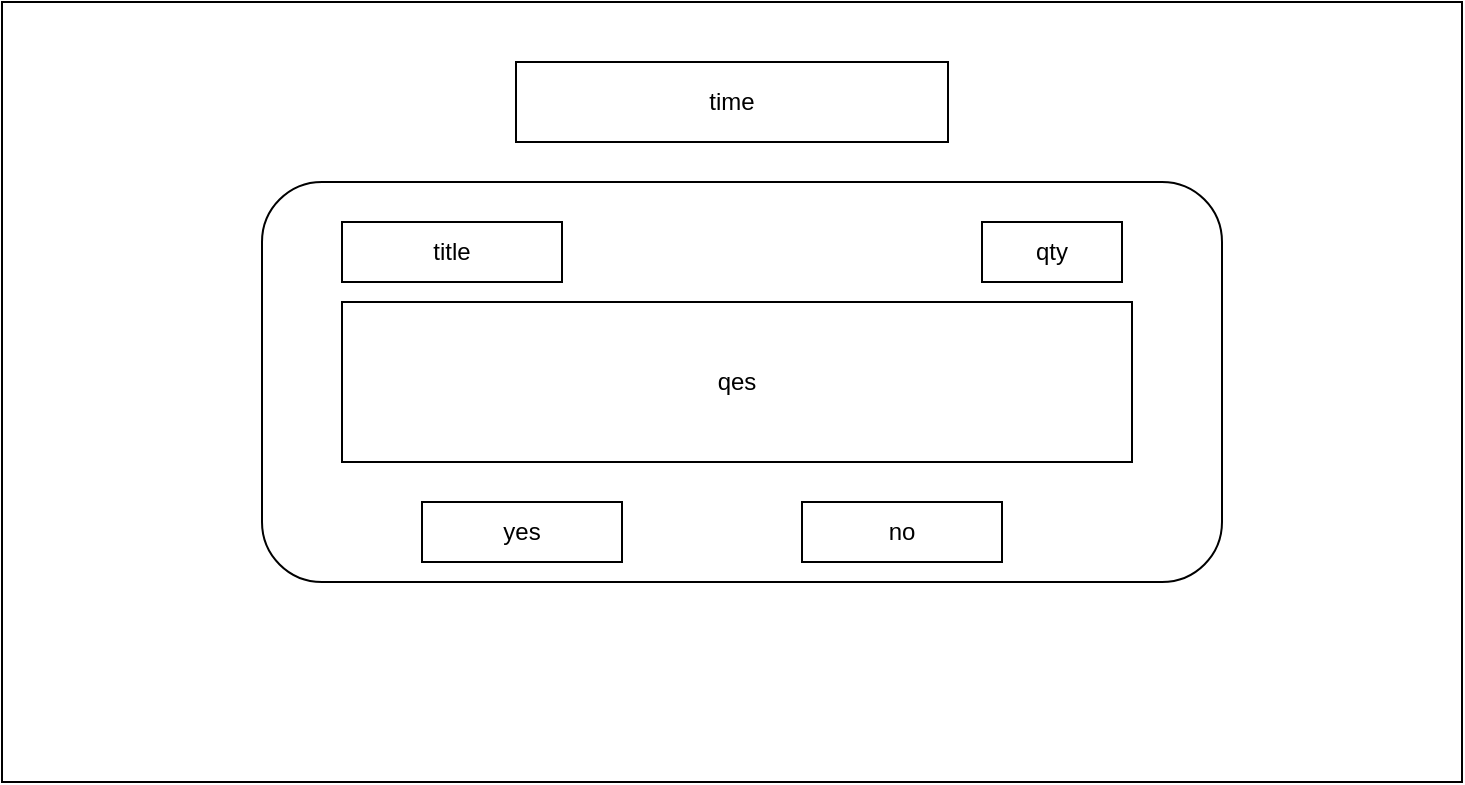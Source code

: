 <mxfile version="20.2.2" type="device"><diagram id="zKcfZj77xfAHMoMebt2l" name="第 1 页"><mxGraphModel dx="1038" dy="547" grid="1" gridSize="10" guides="1" tooltips="1" connect="1" arrows="1" fold="1" page="1" pageScale="1" pageWidth="827" pageHeight="1169" math="0" shadow="0"><root><mxCell id="0"/><mxCell id="1" parent="0"/><mxCell id="HrPXvIa2uDFF29E1Y5Iw-1" value="" style="rounded=0;whiteSpace=wrap;html=1;" vertex="1" parent="1"><mxGeometry x="40" y="60" width="730" height="390" as="geometry"/></mxCell><mxCell id="HrPXvIa2uDFF29E1Y5Iw-2" value="" style="rounded=1;whiteSpace=wrap;html=1;" vertex="1" parent="1"><mxGeometry x="170" y="150" width="480" height="200" as="geometry"/></mxCell><mxCell id="HrPXvIa2uDFF29E1Y5Iw-5" value="time" style="rounded=0;whiteSpace=wrap;html=1;" vertex="1" parent="1"><mxGeometry x="297" y="90" width="216" height="40" as="geometry"/></mxCell><mxCell id="HrPXvIa2uDFF29E1Y5Iw-6" value="title" style="rounded=0;whiteSpace=wrap;html=1;" vertex="1" parent="1"><mxGeometry x="210" y="170" width="110" height="30" as="geometry"/></mxCell><mxCell id="HrPXvIa2uDFF29E1Y5Iw-7" value="qes" style="rounded=0;whiteSpace=wrap;html=1;" vertex="1" parent="1"><mxGeometry x="210" y="210" width="395" height="80" as="geometry"/></mxCell><mxCell id="HrPXvIa2uDFF29E1Y5Iw-8" value="yes" style="rounded=0;whiteSpace=wrap;html=1;" vertex="1" parent="1"><mxGeometry x="250" y="310" width="100" height="30" as="geometry"/></mxCell><mxCell id="HrPXvIa2uDFF29E1Y5Iw-9" value="no" style="rounded=0;whiteSpace=wrap;html=1;" vertex="1" parent="1"><mxGeometry x="440" y="310" width="100" height="30" as="geometry"/></mxCell><mxCell id="HrPXvIa2uDFF29E1Y5Iw-10" style="edgeStyle=orthogonalEdgeStyle;rounded=0;orthogonalLoop=1;jettySize=auto;html=1;exitX=0.5;exitY=1;exitDx=0;exitDy=0;" edge="1" parent="1" source="HrPXvIa2uDFF29E1Y5Iw-9" target="HrPXvIa2uDFF29E1Y5Iw-9"><mxGeometry relative="1" as="geometry"/></mxCell><mxCell id="HrPXvIa2uDFF29E1Y5Iw-11" value="qty" style="rounded=0;whiteSpace=wrap;html=1;" vertex="1" parent="1"><mxGeometry x="530" y="170" width="70" height="30" as="geometry"/></mxCell></root></mxGraphModel></diagram></mxfile>
